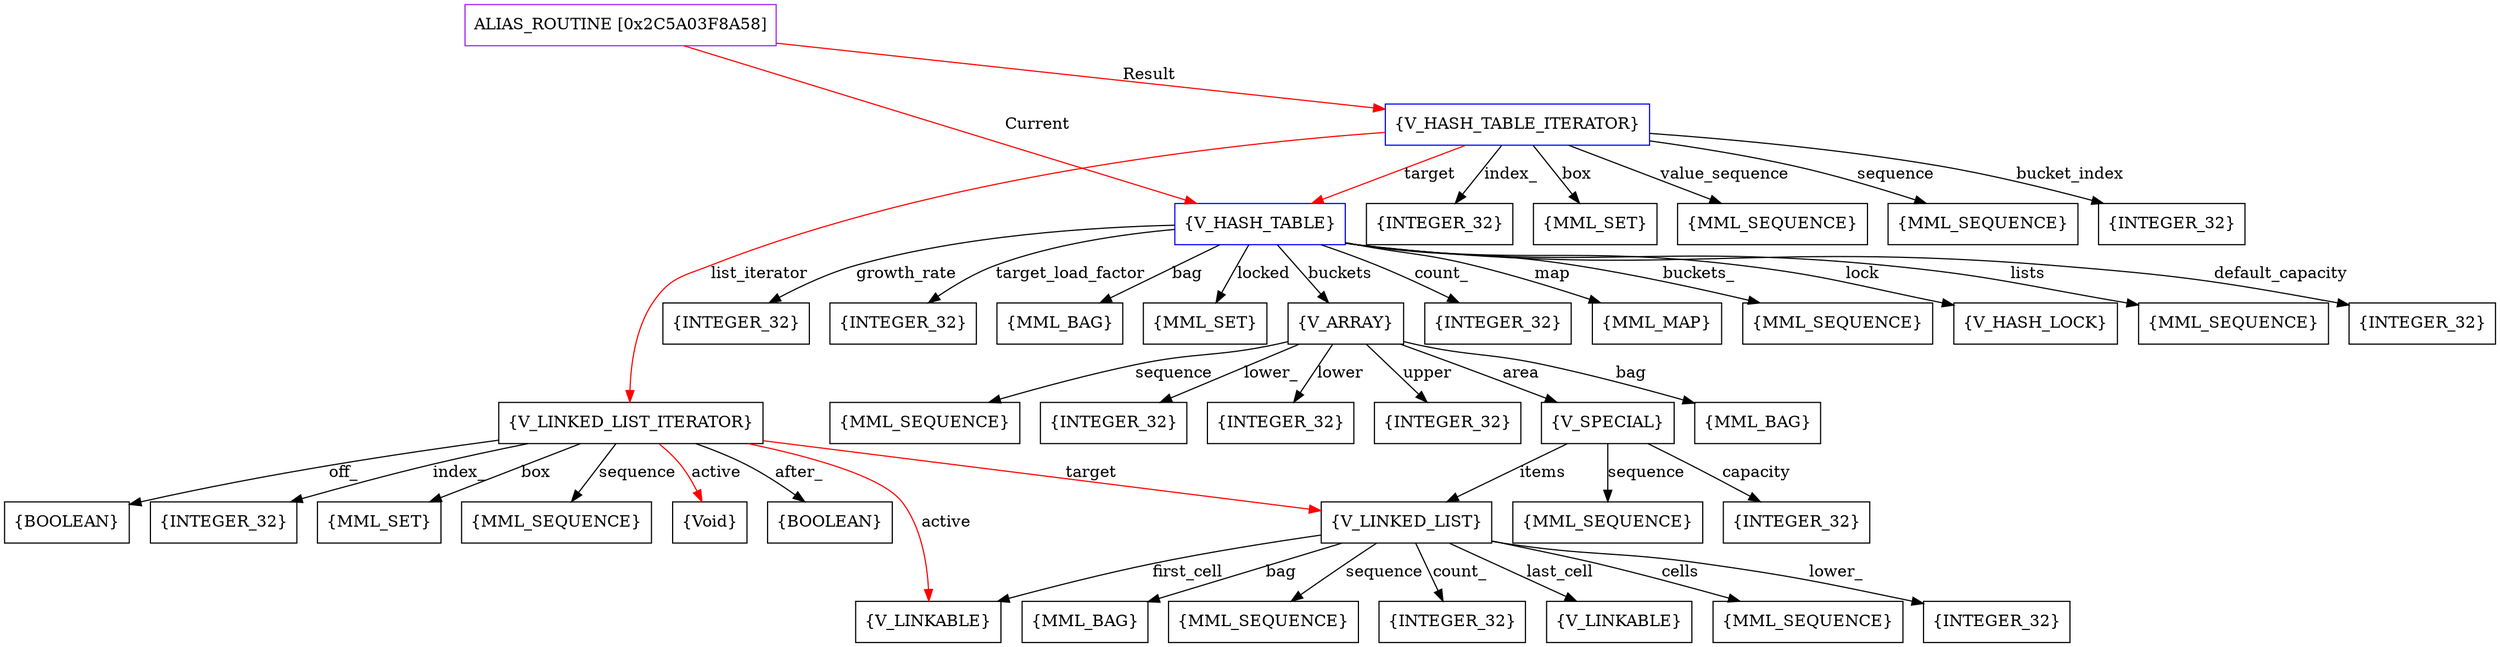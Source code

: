 digraph g {
	node [shape=box]
	b1[color=purple label=<ALIAS_ROUTINE [0x2C5A03F8A58]>]
	b2[color=blue label=<{V_HASH_TABLE}>]
	b3[label=<{INTEGER_32}>]
	b4[label=<{INTEGER_32}>]
	b5[label=<{INTEGER_32}>]
	b6[label=<{MML_BAG}>]
	b7[label=<{MML_SET}>]
	b8[label=<{V_ARRAY}>]
	b9[label=<{MML_BAG}>]
	b10[label=<{MML_SEQUENCE}>]
	b11[label=<{INTEGER_32}>]
	b12[label=<{INTEGER_32}>]
	b13[label=<{INTEGER_32}>]
	b14[label=<{V_SPECIAL}>]
	b15[label=<{V_LINKED_LIST}>]
	b16[label=<{INTEGER_32}>]
	b17[label=<{MML_BAG}>]
	b18[label=<{MML_SEQUENCE}>]
	b19[label=<{INTEGER_32}>]
	b20[label=<{V_LINKABLE}>]
	b21[label=<{V_LINKABLE}>]
	b22[label=<{MML_SEQUENCE}>]
	b23[label=<{INTEGER_32}>]
	b24[label=<{MML_SEQUENCE}>]
	b25[label=<{INTEGER_32}>]
	b26[label=<{MML_MAP}>]
	b27[label=<{MML_SEQUENCE}>]
	b28[label=<{V_HASH_LOCK}>]
	b29[label=<{MML_SEQUENCE}>]
	b30[color=blue label=<{V_HASH_TABLE_ITERATOR}>]
	b31[label=<{INTEGER_32}>]
	b32[label=<{MML_SET}>]
	b33[label=<{MML_SEQUENCE}>]
	b34[label=<{MML_SEQUENCE}>]
	b35[label=<{V_LINKED_LIST_ITERATOR}>]
	b36[label=<{BOOLEAN}>]
	b37[label=<{INTEGER_32}>]
	b38[label=<{MML_SET}>]
	b39[label=<{MML_SEQUENCE}>]
	b40[label=<{Void}>]
	b41[label=<{BOOLEAN}>]
	b42[label=<{INTEGER_32}>]
	b1->b2[color=red label=<Current>]
	b2->b3[label=<default_capacity>]
	b2->b4[label=<growth_rate>]
	b2->b5[label=<target_load_factor>]
	b2->b6[label=<bag>]
	b2->b7[label=<locked>]
	b2->b8[label=<buckets>]
	b8->b9[label=<bag>]
	b8->b10[label=<sequence>]
	b8->b11[label=<lower_>]
	b8->b12[label=<lower>]
	b8->b13[label=<upper>]
	b8->b14[label=<area>]
	b14->b15[label=<items>]
	b15->b16[label=<lower_>]
	b15->b17[label=<bag>]
	b15->b18[label=<sequence>]
	b15->b19[label=<count_>]
	b15->b20[label=<first_cell>]
	b15->b21[label=<last_cell>]
	b15->b22[label=<cells>]
	b14->b23[label=<capacity>]
	b14->b24[label=<sequence>]
	b2->b25[label=<count_>]
	b2->b26[label=<map>]
	b2->b27[label=<buckets_>]
	b2->b28[label=<lock>]
	b2->b29[label=<lists>]
	b1->b30[color=red label=<Result>]
	b30->b31[label=<index_>]
	b30->b32[label=<box>]
	b30->b33[label=<value_sequence>]
	b30->b34[label=<sequence>]
	b30->b2[color=red label=<target>]
	b30->b35[color=red label=<list_iterator>]
	b35->b36[label=<off_>]
	b35->b37[label=<index_>]
	b35->b38[label=<box>]
	b35->b39[label=<sequence>]
	b35->b15[color=red label=<target>]
	b35->b20[color=red label=<active>]
	b35->b40[color=red label=<active>]
	b35->b41[label=<after_>]
	b30->b42[label=<bucket_index>]
}
